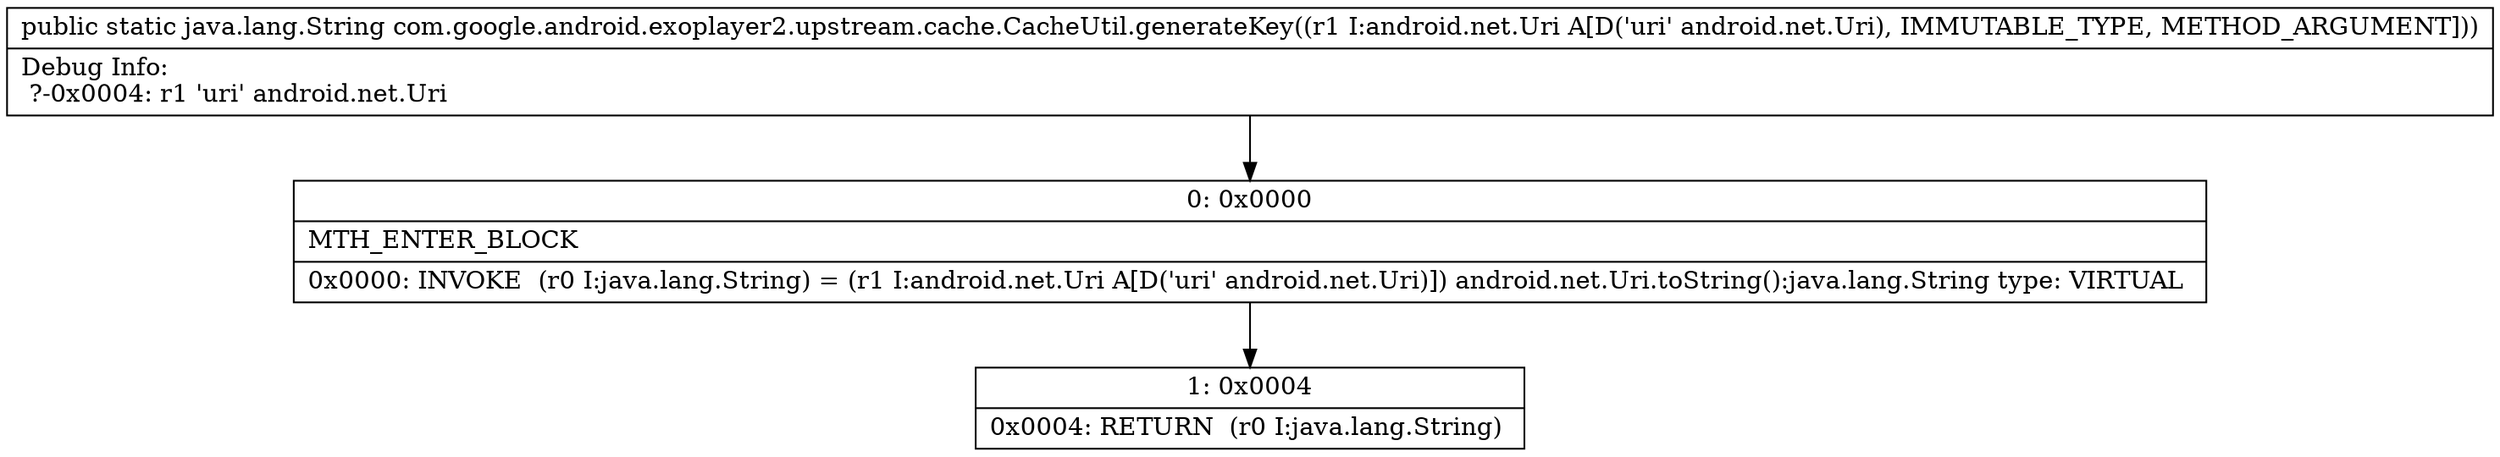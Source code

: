 digraph "CFG forcom.google.android.exoplayer2.upstream.cache.CacheUtil.generateKey(Landroid\/net\/Uri;)Ljava\/lang\/String;" {
Node_0 [shape=record,label="{0\:\ 0x0000|MTH_ENTER_BLOCK\l|0x0000: INVOKE  (r0 I:java.lang.String) = (r1 I:android.net.Uri A[D('uri' android.net.Uri)]) android.net.Uri.toString():java.lang.String type: VIRTUAL \l}"];
Node_1 [shape=record,label="{1\:\ 0x0004|0x0004: RETURN  (r0 I:java.lang.String) \l}"];
MethodNode[shape=record,label="{public static java.lang.String com.google.android.exoplayer2.upstream.cache.CacheUtil.generateKey((r1 I:android.net.Uri A[D('uri' android.net.Uri), IMMUTABLE_TYPE, METHOD_ARGUMENT]))  | Debug Info:\l  ?\-0x0004: r1 'uri' android.net.Uri\l}"];
MethodNode -> Node_0;
Node_0 -> Node_1;
}

